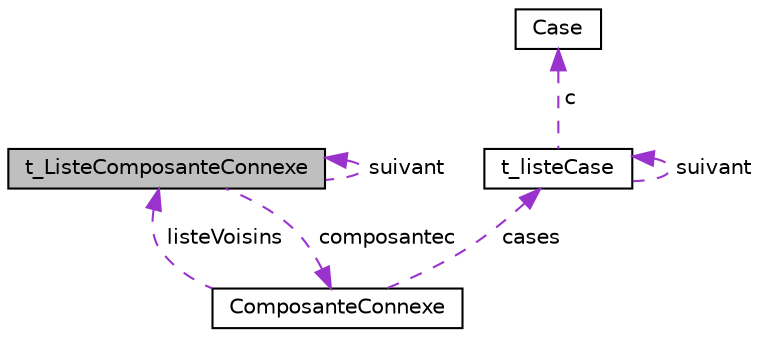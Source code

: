 digraph "t_ListeComposanteConnexe"
{
  edge [fontname="Helvetica",fontsize="10",labelfontname="Helvetica",labelfontsize="10"];
  node [fontname="Helvetica",fontsize="10",shape=record];
  Node1 [label="t_ListeComposanteConnexe",height=0.2,width=0.4,color="black", fillcolor="grey75", style="filled", fontcolor="black"];
  Node2 -> Node1 [dir="back",color="darkorchid3",fontsize="10",style="dashed",label=" composantec" ,fontname="Helvetica"];
  Node2 [label="ComposanteConnexe",height=0.2,width=0.4,color="black", fillcolor="white", style="filled",URL="$struct_composante_connexe.html",tooltip="Structure de composante connexe. "];
  Node3 -> Node2 [dir="back",color="darkorchid3",fontsize="10",style="dashed",label=" cases" ,fontname="Helvetica"];
  Node3 [label="t_listeCase",height=0.2,width=0.4,color="black", fillcolor="white", style="filled",URL="$structt__liste_case.html"];
  Node3 -> Node3 [dir="back",color="darkorchid3",fontsize="10",style="dashed",label=" suivant" ,fontname="Helvetica"];
  Node4 -> Node3 [dir="back",color="darkorchid3",fontsize="10",style="dashed",label=" c" ,fontname="Helvetica"];
  Node4 [label="Case",height=0.2,width=0.4,color="black", fillcolor="white", style="filled",URL="$struct_case.html",tooltip="Structure de cases. "];
  Node1 -> Node2 [dir="back",color="darkorchid3",fontsize="10",style="dashed",label=" listeVoisins" ,fontname="Helvetica"];
  Node1 -> Node1 [dir="back",color="darkorchid3",fontsize="10",style="dashed",label=" suivant" ,fontname="Helvetica"];
}
